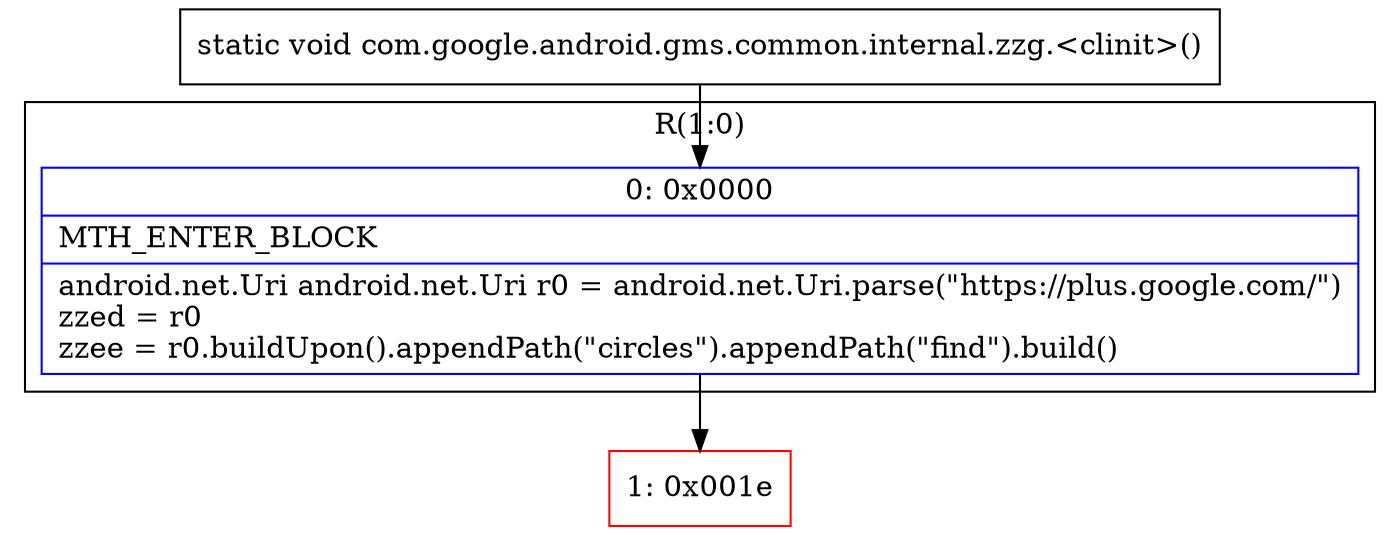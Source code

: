 digraph "CFG forcom.google.android.gms.common.internal.zzg.\<clinit\>()V" {
subgraph cluster_Region_1886770606 {
label = "R(1:0)";
node [shape=record,color=blue];
Node_0 [shape=record,label="{0\:\ 0x0000|MTH_ENTER_BLOCK\l|android.net.Uri android.net.Uri r0 = android.net.Uri.parse(\"https:\/\/plus.google.com\/\")\lzzed = r0\lzzee = r0.buildUpon().appendPath(\"circles\").appendPath(\"find\").build()\l}"];
}
Node_1 [shape=record,color=red,label="{1\:\ 0x001e}"];
MethodNode[shape=record,label="{static void com.google.android.gms.common.internal.zzg.\<clinit\>() }"];
MethodNode -> Node_0;
Node_0 -> Node_1;
}

